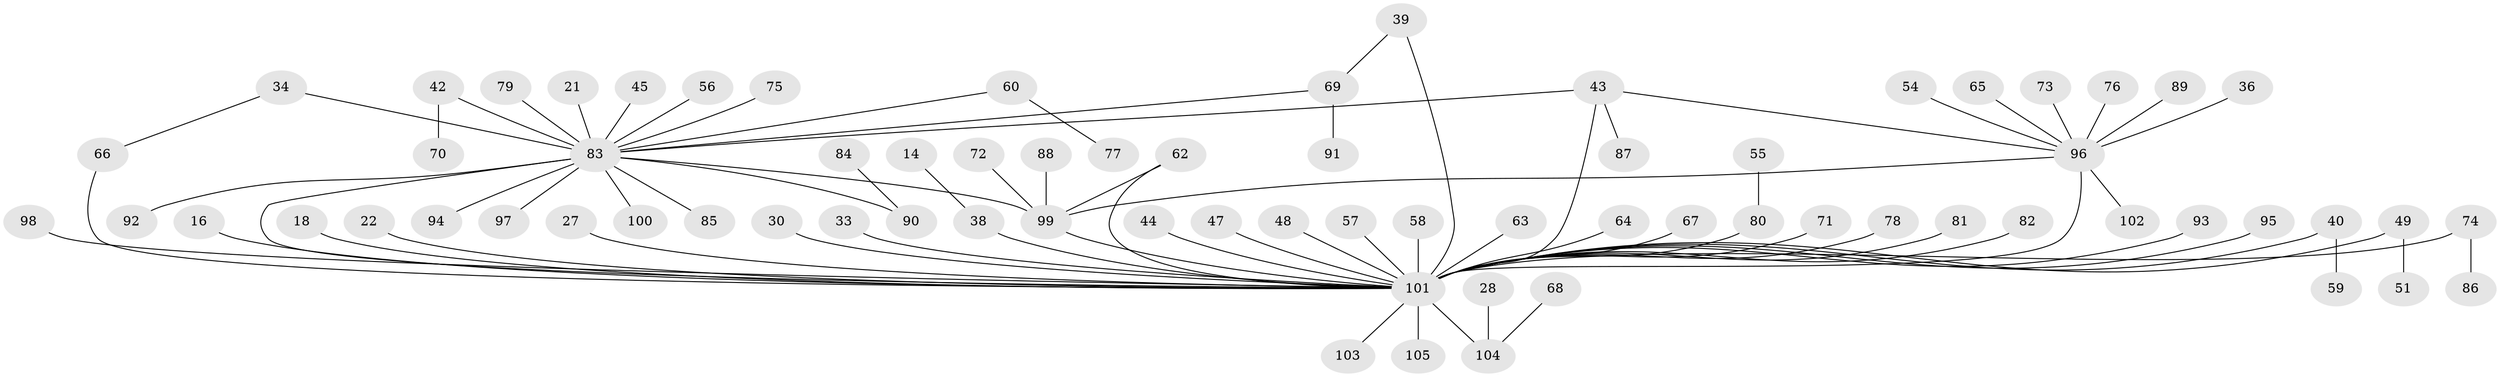 // original degree distribution, {27: 0.009523809523809525, 9: 0.01904761904761905, 13: 0.009523809523809525, 3: 0.12380952380952381, 4: 0.05714285714285714, 2: 0.12380952380952381, 1: 0.6190476190476191, 12: 0.009523809523809525, 6: 0.009523809523809525, 5: 0.01904761904761905}
// Generated by graph-tools (version 1.1) at 2025/51/03/04/25 21:51:25]
// undirected, 73 vertices, 79 edges
graph export_dot {
graph [start="1"]
  node [color=gray90,style=filled];
  14;
  16;
  18;
  21;
  22;
  27;
  28;
  30;
  33;
  34;
  36;
  38 [super="+12"];
  39;
  40 [super="+7"];
  42;
  43 [super="+29+41"];
  44;
  45;
  47;
  48 [super="+13"];
  49 [super="+5"];
  51;
  54;
  55;
  56;
  57;
  58;
  59;
  60;
  62 [super="+4"];
  63;
  64;
  65;
  66;
  67;
  68;
  69 [super="+61"];
  70;
  71;
  72;
  73;
  74;
  75;
  76;
  77;
  78;
  79;
  80 [super="+31"];
  81;
  82;
  83 [super="+23+24+50"];
  84;
  85;
  86;
  87;
  88;
  89;
  90 [super="+35"];
  91;
  92;
  93;
  94;
  95;
  96 [super="+53+32"];
  97;
  98;
  99 [super="+37+46+25+52+26"];
  100;
  101 [super="+17+2"];
  102;
  103;
  104 [super="+9+11"];
  105;
  14 -- 38;
  16 -- 101;
  18 -- 101;
  21 -- 83;
  22 -- 101;
  27 -- 101;
  28 -- 104;
  30 -- 101;
  33 -- 101;
  34 -- 66;
  34 -- 83;
  36 -- 96;
  38 -- 101;
  39 -- 101;
  39 -- 69;
  40 -- 59;
  40 -- 101;
  42 -- 70;
  42 -- 83;
  43 -- 96 [weight=2];
  43 -- 87;
  43 -- 101;
  43 -- 83 [weight=2];
  44 -- 101;
  45 -- 83;
  47 -- 101;
  48 -- 101;
  49 -- 51;
  49 -- 101;
  54 -- 96;
  55 -- 80;
  56 -- 83;
  57 -- 101;
  58 -- 101;
  60 -- 77;
  60 -- 83;
  62 -- 101;
  62 -- 99;
  63 -- 101;
  64 -- 101;
  65 -- 96;
  66 -- 101;
  67 -- 101;
  68 -- 104;
  69 -- 91;
  69 -- 83;
  71 -- 101;
  72 -- 99;
  73 -- 96;
  74 -- 86;
  74 -- 101;
  75 -- 83;
  76 -- 96;
  78 -- 101;
  79 -- 83;
  80 -- 101;
  81 -- 101;
  82 -- 101;
  83 -- 101 [weight=4];
  83 -- 92;
  83 -- 85;
  83 -- 94;
  83 -- 97;
  83 -- 100;
  83 -- 90;
  83 -- 99;
  84 -- 90;
  88 -- 99;
  89 -- 96;
  93 -- 101;
  95 -- 101;
  96 -- 101 [weight=4];
  96 -- 102;
  96 -- 99;
  98 -- 101;
  99 -- 101;
  101 -- 103;
  101 -- 105;
  101 -- 104;
}

